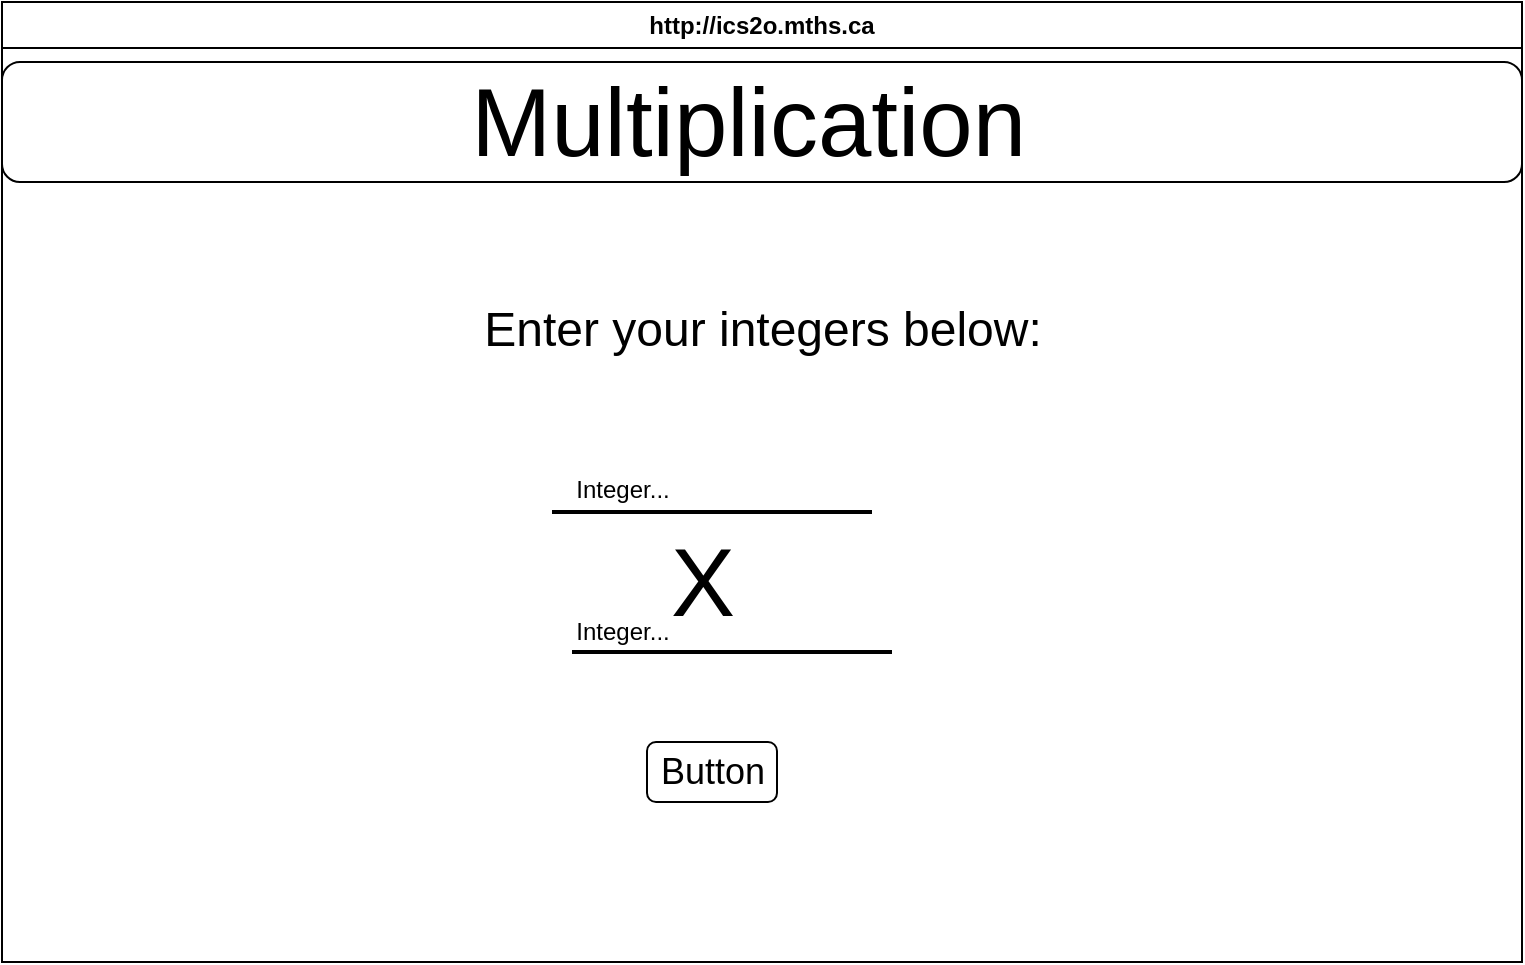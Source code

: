 <mxfile>
    <diagram id="HIP3nbAZw_EuaXWnEj3U" name="Page-1">
        <mxGraphModel dx="846" dy="602" grid="1" gridSize="10" guides="1" tooltips="1" connect="1" arrows="1" fold="1" page="1" pageScale="1" pageWidth="850" pageHeight="1100" math="0" shadow="0">
            <root>
                <mxCell id="0"/>
                <mxCell id="1" parent="0"/>
                <mxCell id="7" value="http://ics2o.mths.ca" style="swimlane;whiteSpace=wrap;html=1;" parent="1" vertex="1">
                    <mxGeometry x="30" y="30" width="760" height="480" as="geometry"/>
                </mxCell>
                <mxCell id="8" value="&lt;font style=&quot;font-size: 48px;&quot;&gt;Multiplication&amp;nbsp;&lt;/font&gt;" style="rounded=1;whiteSpace=wrap;html=1;" vertex="1" parent="7">
                    <mxGeometry y="30" width="760" height="60" as="geometry"/>
                </mxCell>
                <mxCell id="9" value="&lt;font style=&quot;font-size: 24px;&quot;&gt;Enter your integers below:&lt;/font&gt;" style="text;html=1;align=center;verticalAlign=middle;resizable=0;points=[];autosize=1;strokeColor=none;fillColor=none;fontSize=48;" vertex="1" parent="7">
                    <mxGeometry x="230" y="120" width="300" height="70" as="geometry"/>
                </mxCell>
                <mxCell id="10" value="" style="line;strokeWidth=2;html=1;fontSize=24;" vertex="1" parent="7">
                    <mxGeometry x="275" y="250" width="160" height="10" as="geometry"/>
                </mxCell>
                <mxCell id="12" value="" style="line;strokeWidth=2;html=1;fontSize=12;" vertex="1" parent="7">
                    <mxGeometry x="285" y="320" width="160" height="10" as="geometry"/>
                </mxCell>
                <mxCell id="13" value="Integer..." style="text;html=1;align=center;verticalAlign=middle;resizable=0;points=[];autosize=1;strokeColor=none;fillColor=none;fontSize=12;" vertex="1" parent="7">
                    <mxGeometry x="275" y="300" width="70" height="30" as="geometry"/>
                </mxCell>
                <mxCell id="11" value="&lt;font style=&quot;font-size: 12px;&quot;&gt;Integer...&lt;/font&gt;" style="text;html=1;align=center;verticalAlign=middle;resizable=0;points=[];autosize=1;strokeColor=none;fillColor=none;fontSize=24;" vertex="1" parent="7">
                    <mxGeometry x="275" y="220" width="70" height="40" as="geometry"/>
                </mxCell>
                <mxCell id="16" value="Button" style="rounded=1;whiteSpace=wrap;html=1;fontSize=18;" vertex="1" parent="7">
                    <mxGeometry x="322.5" y="370" width="65" height="30" as="geometry"/>
                </mxCell>
                <mxCell id="14" value="&lt;font style=&quot;font-size: 48px;&quot;&gt;X&lt;/font&gt;" style="text;html=1;align=center;verticalAlign=middle;resizable=0;points=[];autosize=1;strokeColor=none;fillColor=none;fontSize=12;" vertex="1" parent="1">
                    <mxGeometry x="350" y="285" width="60" height="70" as="geometry"/>
                </mxCell>
            </root>
        </mxGraphModel>
    </diagram>
</mxfile>